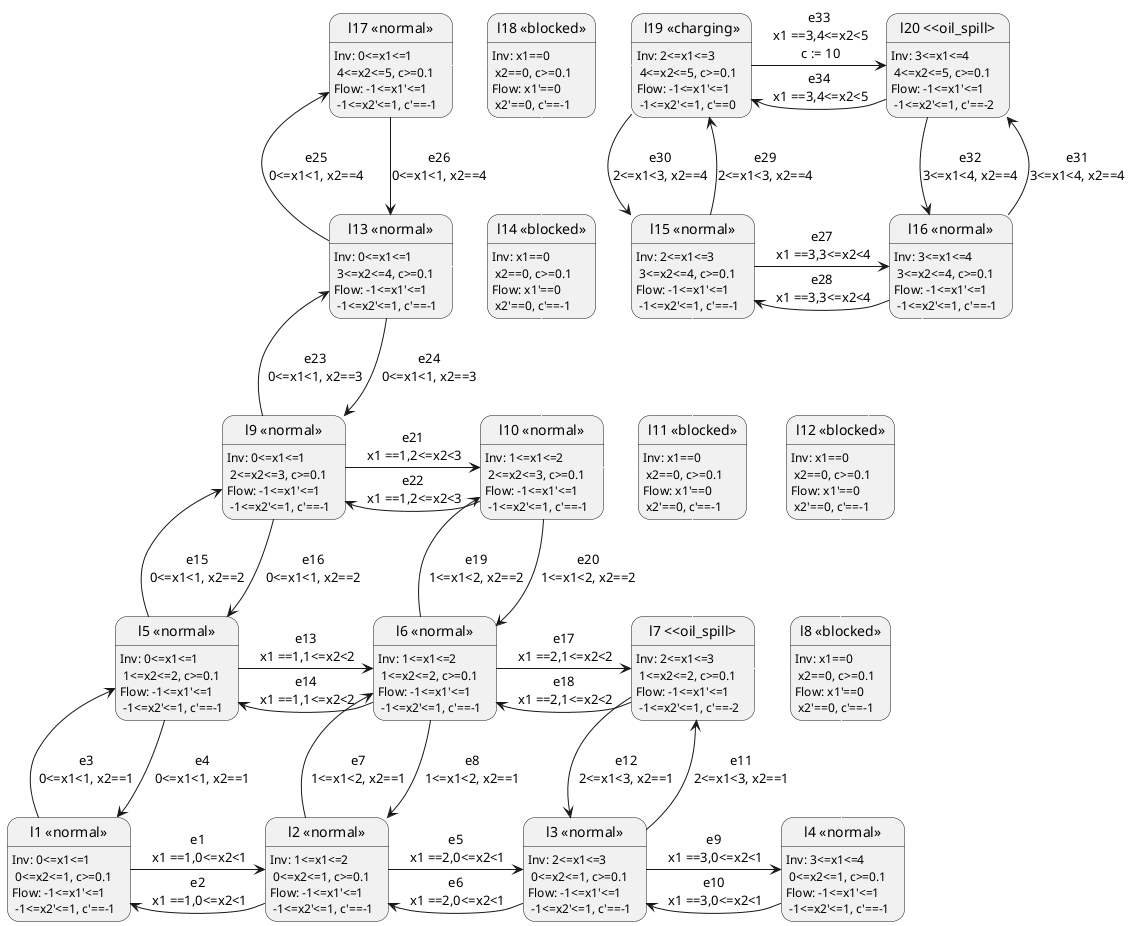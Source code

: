 @startuml model_1.puml
skinparam state {
  BackgroundColor<<normal>> White
  BackgroundColor<<barrier>> Red
  BackgroundColor<<oil_spill>> Yellow
  BackgroundColor<<charging>> Green
}

state "l1 <<normal>>" as loc1:Inv: 0<=x1<=1\n 0<=x2<=1, c>=0.1\nFlow: -1<=x1'<=1 \n -1<=x2'<=1, c'==-1
state "l2 <<normal>>" as loc2:Inv: 1<=x1<=2\n 0<=x2<=1, c>=0.1\nFlow: -1<=x1'<=1 \n -1<=x2'<=1, c'==-1
state "l3 <<normal>>" as loc3:Inv: 2<=x1<=3\n 0<=x2<=1, c>=0.1\nFlow: -1<=x1'<=1 \n -1<=x2'<=1, c'==-1
state "l4 <<normal>>" as loc4:Inv: 3<=x1<=4\n 0<=x2<=1, c>=0.1\nFlow: -1<=x1'<=1 \n -1<=x2'<=1, c'==-1
state "l5 <<normal>>" as loc5:Inv: 0<=x1<=1\n 1<=x2<=2, c>=0.1\nFlow: -1<=x1'<=1 \n -1<=x2'<=1, c'==-1
state "l6 <<normal>>" as loc6:Inv: 1<=x1<=2\n 1<=x2<=2, c>=0.1\nFlow: -1<=x1'<=1 \n -1<=x2'<=1, c'==-1
state "l7 <<oil_spill>" as loc7:Inv: 2<=x1<=3\n 1<=x2<=2, c>=0.1\nFlow: -1<=x1'<=1 \n -1<=x2'<=1, c'==-2
state "l8 <<blocked>>" as loc8:Inv: x1==0 \n x2==0, c>=0.1\nFlow: x1'==0 \n x2'==0, c'==-1
state "l9 <<normal>>" as loc9:Inv: 0<=x1<=1\n 2<=x2<=3, c>=0.1\nFlow: -1<=x1'<=1 \n -1<=x2'<=1, c'==-1
state "l10 <<normal>>" as loc10:Inv: 1<=x1<=2\n 2<=x2<=3, c>=0.1\nFlow: -1<=x1'<=1 \n -1<=x2'<=1, c'==-1
state "l11 <<blocked>>" as loc11:Inv: x1==0 \n x2==0, c>=0.1\nFlow: x1'==0 \n x2'==0, c'==-1
state "l12 <<blocked>>" as loc12:Inv: x1==0 \n x2==0, c>=0.1\nFlow: x1'==0 \n x2'==0, c'==-1
state "l13 <<normal>>" as loc13:Inv: 0<=x1<=1\n 3<=x2<=4, c>=0.1\nFlow: -1<=x1'<=1 \n -1<=x2'<=1, c'==-1
state "l14 <<blocked>>" as loc14:Inv: x1==0 \n x2==0, c>=0.1\nFlow: x1'==0 \n x2'==0, c'==-1
state "l15 <<normal>>" as loc15:Inv: 2<=x1<=3\n 3<=x2<=4, c>=0.1\nFlow: -1<=x1'<=1 \n -1<=x2'<=1, c'==-1
state "l16 <<normal>>" as loc16:Inv: 3<=x1<=4\n 3<=x2<=4, c>=0.1\nFlow: -1<=x1'<=1 \n -1<=x2'<=1, c'==-1
state "l17 <<normal>>" as loc17:Inv: 0<=x1<=1\n 4<=x2<=5, c>=0.1\nFlow: -1<=x1'<=1 \n -1<=x2'<=1, c'==-1
state "l18 <<blocked>>" as loc18:Inv: x1==0 \n x2==0, c>=0.1\nFlow: x1'==0 \n x2'==0, c'==-1
state "l19 <<charging>>" as loc19:Inv: 2<=x1<=3\n 4<=x2<=5, c>=0.1\nFlow: -1<=x1'<=1 \n -1<=x2'<=1, c'==0
state "l20 <<oil_spill>" as loc20:Inv: 3<=x1<=4\n 4<=x2<=5, c>=0.1\nFlow: -1<=x1'<=1 \n -1<=x2'<=1, c'==-2

loc1 -right-> loc2: e1\n x1 ==1,0<=x2<1
loc2 -left-> loc1: e2\n x1 ==1,0<=x2<1
loc1 -up-> loc5: e3\n0<=x1<1, x2==1
loc5 -down-> loc1: e4\n0<=x1<1, x2==1
loc2 -right-> loc3: e5\n x1 ==2,0<=x2<1
loc3 -left-> loc2: e6\n x1 ==2,0<=x2<1
loc2 -up-> loc6: e7\n1<=x1<2, x2==1
loc6 -down-> loc2: e8\n1<=x1<2, x2==1
loc3 -right-> loc4: e9\n x1 ==3,0<=x2<1
loc4 -left-> loc3: e10\n x1 ==3,0<=x2<1
loc3 -up-> loc7: e11\n2<=x1<3, x2==1
loc7 -down-> loc3: e12\n2<=x1<3, x2==1
loc4-up[#white]->loc8
loc5 -right-> loc6: e13\n x1 ==1,1<=x2<2
loc6 -left-> loc5: e14\n x1 ==1,1<=x2<2
loc5 -up-> loc9: e15\n0<=x1<1, x2==2
loc9 -down-> loc5: e16\n0<=x1<1, x2==2
loc6 -right-> loc7: e17\n x1 ==2,1<=x2<2
loc7 -left-> loc6: e18\n x1 ==2,1<=x2<2
loc6 -up-> loc10: e19\n1<=x1<2, x2==2
loc10 -down-> loc6: e20\n1<=x1<2, x2==2
loc7-right[#white]->loc8
loc7-up[#white]->loc11
loc8-up[#white]->loc12
loc9 -right-> loc10: e21\n x1 ==1,2<=x2<3
loc10 -left-> loc9: e22\n x1 ==1,2<=x2<3
loc9 -up-> loc13: e23\n0<=x1<1, x2==3
loc13 -down-> loc9: e24\n0<=x1<1, x2==3
loc10-right[#white]->loc11
loc10-up[#white]->loc14
loc11-right[#white]->loc12
loc11-up[#white]->loc15
loc12-up[#white]->loc16
loc13-right[#white]->loc14
loc13 -up-> loc17: e25\n0<=x1<1, x2==4
loc17 -down-> loc13: e26\n0<=x1<1, x2==4
loc14-right[#white]->loc15
loc14-up[#white]->loc18
loc15 -right-> loc16: e27\n x1 ==3,3<=x2<4
loc16 -left-> loc15: e28\n x1 ==3,3<=x2<4
loc15 -up-> loc19: e29\n2<=x1<3, x2==4
loc19 -down-> loc15: e30\n2<=x1<3, x2==4
loc16 -up-> loc20: e31\n3<=x1<4, x2==4
loc20 -down-> loc16: e32\n3<=x1<4, x2==4
loc17-right[#white]->loc18
loc18-right[#white]->loc19
loc19 -right-> loc20: e33\n x1 ==3,4<=x2<5\n c := 10
loc20 -left-> loc19: e34\n x1 ==3,4<=x2<5
@enduml
